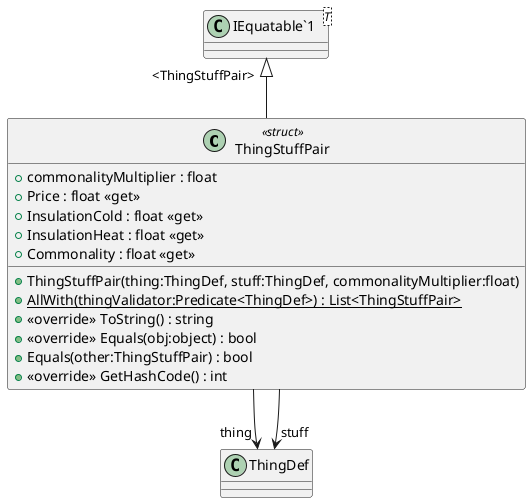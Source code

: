 @startuml
class ThingStuffPair <<struct>> {
    + commonalityMultiplier : float
    + Price : float <<get>>
    + InsulationCold : float <<get>>
    + InsulationHeat : float <<get>>
    + Commonality : float <<get>>
    + ThingStuffPair(thing:ThingDef, stuff:ThingDef, commonalityMultiplier:float)
    + {static} AllWith(thingValidator:Predicate<ThingDef>) : List<ThingStuffPair>
    + <<override>> ToString() : string
    + <<override>> Equals(obj:object) : bool
    + Equals(other:ThingStuffPair) : bool
    + <<override>> GetHashCode() : int
}
class "IEquatable`1"<T> {
}
"IEquatable`1" "<ThingStuffPair>" <|-- ThingStuffPair
ThingStuffPair --> "thing" ThingDef
ThingStuffPair --> "stuff" ThingDef
@enduml
